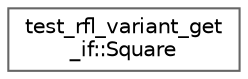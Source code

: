 digraph "类继承关系图"
{
 // LATEX_PDF_SIZE
  bgcolor="transparent";
  edge [fontname=Helvetica,fontsize=10,labelfontname=Helvetica,labelfontsize=10];
  node [fontname=Helvetica,fontsize=10,shape=box,height=0.2,width=0.4];
  rankdir="LR";
  Node0 [id="Node000000",label="test_rfl_variant_get\l_if::Square",height=0.2,width=0.4,color="grey40", fillcolor="white", style="filled",URL="$structtest__rfl__variant__get__if_1_1_square.html",tooltip=" "];
}
